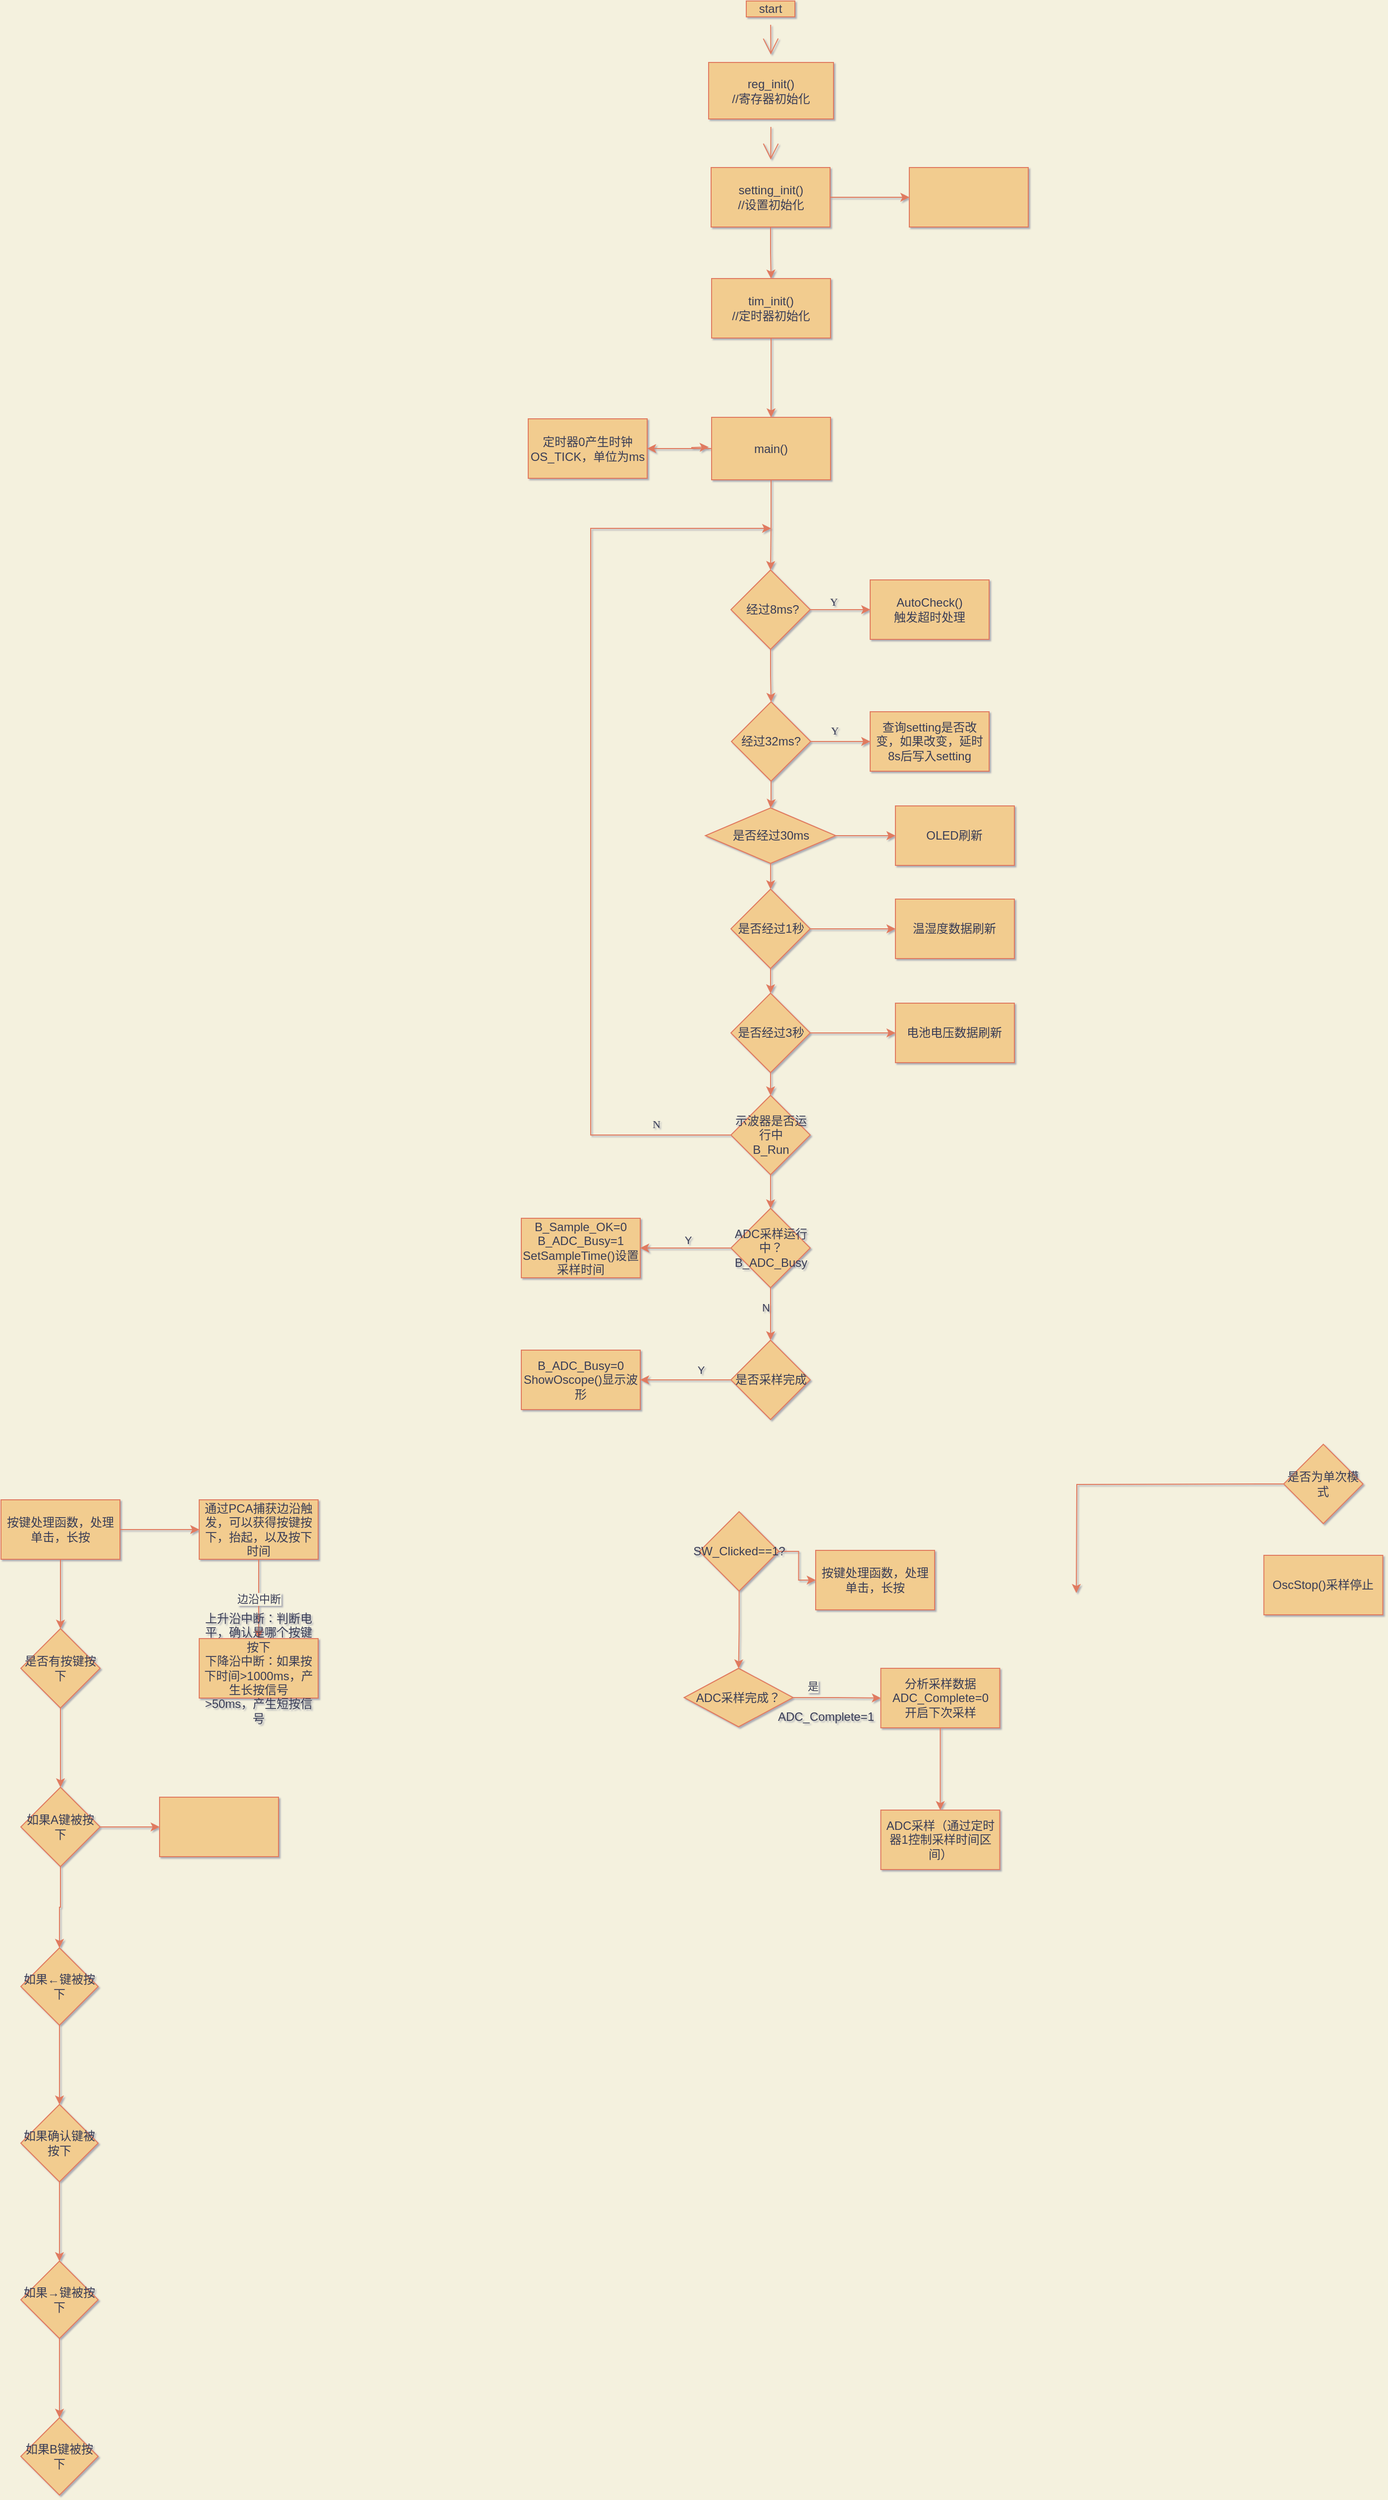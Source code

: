 <mxfile version="20.4.0" type="github">
  <diagram id="BkZl1Ah59tfYVWINneGr" name="第 1 页">
    <mxGraphModel dx="1757" dy="660" grid="1" gridSize="7" guides="1" tooltips="1" connect="1" arrows="1" fold="1" page="0" pageScale="1" pageWidth="827" pageHeight="1169" background="#F4F1DE" math="0" shadow="1">
      <root>
        <mxCell id="0" />
        <mxCell id="1" parent="0" />
        <mxCell id="6f3wX6zAka2Pvszb7TJ2-3" value="" style="edgeStyle=none;curved=1;rounded=0;orthogonalLoop=1;jettySize=auto;html=1;endArrow=open;startSize=14;endSize=14;sourcePerimeterSpacing=8;targetPerimeterSpacing=8;labelBackgroundColor=#F4F1DE;strokeColor=#E07A5F;fontColor=#393C56;" parent="1" source="6f3wX6zAka2Pvszb7TJ2-1" target="6f3wX6zAka2Pvszb7TJ2-2" edge="1">
          <mxGeometry relative="1" as="geometry" />
        </mxCell>
        <mxCell id="6f3wX6zAka2Pvszb7TJ2-1" value="start" style="rounded=0;whiteSpace=wrap;html=1;hachureGap=4;fillColor=#F2CC8F;strokeColor=#E07A5F;fontColor=#393C56;" parent="1" vertex="1">
          <mxGeometry x="206" y="329" width="49" height="16" as="geometry" />
        </mxCell>
        <mxCell id="6f3wX6zAka2Pvszb7TJ2-5" value="" style="edgeStyle=none;curved=1;rounded=0;orthogonalLoop=1;jettySize=auto;html=1;strokeColor=#E07A5F;fontColor=#393C56;endArrow=open;startSize=14;endSize=14;sourcePerimeterSpacing=8;targetPerimeterSpacing=8;fillColor=#F2CC8F;labelBackgroundColor=#F4F1DE;" parent="1" source="6f3wX6zAka2Pvszb7TJ2-2" target="6f3wX6zAka2Pvszb7TJ2-4" edge="1">
          <mxGeometry relative="1" as="geometry" />
        </mxCell>
        <mxCell id="6f3wX6zAka2Pvszb7TJ2-2" value="reg_init()&lt;br&gt;//寄存器初始化" style="html=1;hachureGap=4;fillColor=#F2CC8F;strokeColor=#E07A5F;fontColor=#393C56;labelPosition=center;verticalLabelPosition=middle;align=center;verticalAlign=middle;whiteSpace=wrap;" parent="1" vertex="1">
          <mxGeometry x="168" y="391" width="126" height="57" as="geometry" />
        </mxCell>
        <mxCell id="UHOyfvRLF857A_-6xwos-2" value="" style="edgeStyle=orthogonalEdgeStyle;rounded=0;orthogonalLoop=1;jettySize=auto;html=1;labelBackgroundColor=#F4F1DE;strokeColor=#E07A5F;fontColor=#393C56;" parent="1" source="6f3wX6zAka2Pvszb7TJ2-4" target="UHOyfvRLF857A_-6xwos-1" edge="1">
          <mxGeometry relative="1" as="geometry" />
        </mxCell>
        <mxCell id="ePAYCiFz9OMyFFIcOWC3-16" value="" style="edgeStyle=orthogonalEdgeStyle;rounded=0;orthogonalLoop=1;jettySize=auto;html=1;labelBackgroundColor=#F4F1DE;strokeColor=#E07A5F;fontColor=#393C56;" parent="1" source="6f3wX6zAka2Pvszb7TJ2-4" target="ePAYCiFz9OMyFFIcOWC3-15" edge="1">
          <mxGeometry relative="1" as="geometry" />
        </mxCell>
        <mxCell id="6f3wX6zAka2Pvszb7TJ2-4" value="setting_init()&lt;br&gt;//设置初始化" style="whiteSpace=wrap;html=1;hachureGap=4;strokeColor=#E07A5F;fontColor=#393C56;fillColor=#F2CC8F;" parent="1" vertex="1">
          <mxGeometry x="170.505" y="497" width="120" height="60" as="geometry" />
        </mxCell>
        <mxCell id="UHOyfvRLF857A_-6xwos-4" value="" style="edgeStyle=orthogonalEdgeStyle;rounded=0;orthogonalLoop=1;jettySize=auto;html=1;labelBackgroundColor=#F4F1DE;strokeColor=#E07A5F;fontColor=#393C56;" parent="1" source="UHOyfvRLF857A_-6xwos-1" target="UHOyfvRLF857A_-6xwos-3" edge="1">
          <mxGeometry relative="1" as="geometry" />
        </mxCell>
        <mxCell id="UHOyfvRLF857A_-6xwos-1" value="tim_init()&lt;br&gt;//定时器初始化" style="whiteSpace=wrap;html=1;fillColor=#F2CC8F;strokeColor=#E07A5F;fontColor=#393C56;hachureGap=4;" parent="1" vertex="1">
          <mxGeometry x="171.005" y="609" width="120" height="60" as="geometry" />
        </mxCell>
        <mxCell id="ePAYCiFz9OMyFFIcOWC3-2" value="" style="edgeStyle=orthogonalEdgeStyle;rounded=0;orthogonalLoop=1;jettySize=auto;html=1;labelBackgroundColor=#F4F1DE;strokeColor=#E07A5F;fontColor=#393C56;" parent="1" source="UHOyfvRLF857A_-6xwos-3" target="ePAYCiFz9OMyFFIcOWC3-1" edge="1">
          <mxGeometry relative="1" as="geometry" />
        </mxCell>
        <mxCell id="ePAYCiFz9OMyFFIcOWC3-5" style="edgeStyle=orthogonalEdgeStyle;rounded=0;orthogonalLoop=1;jettySize=auto;html=1;fillColor=#F2CC8F;strokeColor=#E07A5F;labelBackgroundColor=#F4F1DE;fontColor=#393C56;" parent="1" source="UHOyfvRLF857A_-6xwos-3" edge="1">
          <mxGeometry relative="1" as="geometry">
            <mxPoint x="168" y="779" as="targetPoint" />
          </mxGeometry>
        </mxCell>
        <mxCell id="TwIQ8ZYdI352qfS8hWMv-5" style="edgeStyle=orthogonalEdgeStyle;rounded=0;orthogonalLoop=1;jettySize=auto;html=1;labelBackgroundColor=#F4F1DE;strokeColor=#E07A5F;fontColor=#393C56;" parent="1" source="UHOyfvRLF857A_-6xwos-3" target="TwIQ8ZYdI352qfS8hWMv-6" edge="1">
          <mxGeometry relative="1" as="geometry">
            <mxPoint x="231.01" y="882" as="targetPoint" />
          </mxGeometry>
        </mxCell>
        <mxCell id="UHOyfvRLF857A_-6xwos-3" value="main()" style="whiteSpace=wrap;html=1;fillColor=#F2CC8F;strokeColor=#E07A5F;fontColor=#393C56;hachureGap=4;" parent="1" vertex="1">
          <mxGeometry x="171.01" y="749" width="120" height="63" as="geometry" />
        </mxCell>
        <mxCell id="UHOyfvRLF857A_-6xwos-10" value="" style="edgeStyle=orthogonalEdgeStyle;rounded=0;orthogonalLoop=1;jettySize=auto;html=1;labelBackgroundColor=#F4F1DE;strokeColor=#E07A5F;fontColor=#393C56;" parent="1" source="UHOyfvRLF857A_-6xwos-7" target="UHOyfvRLF857A_-6xwos-9" edge="1">
          <mxGeometry relative="1" as="geometry" />
        </mxCell>
        <mxCell id="UHOyfvRLF857A_-6xwos-14" value="是" style="edgeLabel;html=1;align=center;verticalAlign=middle;resizable=0;points=[];labelBackgroundColor=#F4F1DE;fontColor=#393C56;" parent="UHOyfvRLF857A_-6xwos-10" vertex="1" connectable="0">
          <mxGeometry x="0.187" y="2" relative="1" as="geometry">
            <mxPoint x="-33" y="-10" as="offset" />
          </mxGeometry>
        </mxCell>
        <mxCell id="UHOyfvRLF857A_-6xwos-7" value="ADC采样完成？" style="rhombus;whiteSpace=wrap;html=1;fillColor=#F2CC8F;strokeColor=#E07A5F;fontColor=#393C56;hachureGap=4;" parent="1" vertex="1">
          <mxGeometry x="143.25" y="2011" width="109.99" height="59" as="geometry" />
        </mxCell>
        <mxCell id="UHOyfvRLF857A_-6xwos-12" value="" style="edgeStyle=orthogonalEdgeStyle;rounded=0;orthogonalLoop=1;jettySize=auto;html=1;labelBackgroundColor=#F4F1DE;strokeColor=#E07A5F;fontColor=#393C56;" parent="1" source="UHOyfvRLF857A_-6xwos-9" target="UHOyfvRLF857A_-6xwos-11" edge="1">
          <mxGeometry relative="1" as="geometry" />
        </mxCell>
        <mxCell id="UHOyfvRLF857A_-6xwos-9" value="分析采样数据&lt;br&gt;ADC_Complete=0&lt;br&gt;开启下次采样" style="whiteSpace=wrap;html=1;fillColor=#F2CC8F;strokeColor=#E07A5F;fontColor=#393C56;hachureGap=4;" parent="1" vertex="1">
          <mxGeometry x="341.745" y="2011" width="120" height="60" as="geometry" />
        </mxCell>
        <mxCell id="UHOyfvRLF857A_-6xwos-11" value="ADC采样（通过定时器1控制采样时间区间）" style="whiteSpace=wrap;html=1;fillColor=#F2CC8F;strokeColor=#E07A5F;fontColor=#393C56;hachureGap=4;" parent="1" vertex="1">
          <mxGeometry x="341.745" y="2154" width="120" height="60" as="geometry" />
        </mxCell>
        <mxCell id="UHOyfvRLF857A_-6xwos-20" value="" style="edgeStyle=orthogonalEdgeStyle;rounded=0;orthogonalLoop=1;jettySize=auto;html=1;labelBackgroundColor=#F4F1DE;strokeColor=#E07A5F;fontColor=#393C56;" parent="1" source="UHOyfvRLF857A_-6xwos-18" target="UHOyfvRLF857A_-6xwos-19" edge="1">
          <mxGeometry relative="1" as="geometry" />
        </mxCell>
        <mxCell id="0US6c-2p4XbCj-V_sGnL-19" style="edgeStyle=orthogonalEdgeStyle;rounded=0;orthogonalLoop=1;jettySize=auto;html=1;entryX=0.5;entryY=0;entryDx=0;entryDy=0;strokeColor=#E07A5F;fontColor=#393C56;fillColor=#F2CC8F;" edge="1" parent="1" source="UHOyfvRLF857A_-6xwos-18" target="0US6c-2p4XbCj-V_sGnL-15">
          <mxGeometry relative="1" as="geometry" />
        </mxCell>
        <mxCell id="UHOyfvRLF857A_-6xwos-18" value="是否经过30ms" style="rhombus;whiteSpace=wrap;html=1;fillColor=#F2CC8F;strokeColor=#E07A5F;fontColor=#393C56;" parent="1" vertex="1">
          <mxGeometry x="164.75" y="1143" width="131.5" height="56" as="geometry" />
        </mxCell>
        <mxCell id="UHOyfvRLF857A_-6xwos-19" value="OLED刷新" style="whiteSpace=wrap;html=1;fillColor=#F2CC8F;strokeColor=#E07A5F;fontColor=#393C56;" parent="1" vertex="1">
          <mxGeometry x="356.49" y="1141" width="120" height="60" as="geometry" />
        </mxCell>
        <mxCell id="UHOyfvRLF857A_-6xwos-32" value="" style="edgeStyle=orthogonalEdgeStyle;rounded=0;orthogonalLoop=1;jettySize=auto;html=1;labelBackgroundColor=#F4F1DE;strokeColor=#E07A5F;fontColor=#393C56;" parent="1" source="UHOyfvRLF857A_-6xwos-29" target="UHOyfvRLF857A_-6xwos-31" edge="1">
          <mxGeometry relative="1" as="geometry" />
        </mxCell>
        <mxCell id="0US6c-2p4XbCj-V_sGnL-21" style="edgeStyle=orthogonalEdgeStyle;rounded=0;orthogonalLoop=1;jettySize=auto;html=1;entryX=0.5;entryY=0;entryDx=0;entryDy=0;strokeColor=#E07A5F;fontColor=#393C56;fillColor=#F2CC8F;" edge="1" parent="1" source="UHOyfvRLF857A_-6xwos-29" target="TwIQ8ZYdI352qfS8hWMv-13">
          <mxGeometry relative="1" as="geometry" />
        </mxCell>
        <mxCell id="UHOyfvRLF857A_-6xwos-29" value="是否经过3秒" style="rhombus;whiteSpace=wrap;html=1;fillColor=#F2CC8F;strokeColor=#E07A5F;fontColor=#393C56;" parent="1" vertex="1">
          <mxGeometry x="190.5" y="1330" width="80" height="80" as="geometry" />
        </mxCell>
        <mxCell id="UHOyfvRLF857A_-6xwos-31" value="电池电压数据刷新" style="whiteSpace=wrap;html=1;fillColor=#F2CC8F;strokeColor=#E07A5F;fontColor=#393C56;" parent="1" vertex="1">
          <mxGeometry x="356.49" y="1340" width="120" height="60" as="geometry" />
        </mxCell>
        <mxCell id="UHOyfvRLF857A_-6xwos-33" value="ADC_Complete=1" style="text;html=1;align=center;verticalAlign=middle;resizable=0;points=[];autosize=1;strokeColor=none;fillColor=none;fontColor=#393C56;" parent="1" vertex="1">
          <mxGeometry x="226.74" y="2042" width="119" height="35" as="geometry" />
        </mxCell>
        <mxCell id="ePAYCiFz9OMyFFIcOWC3-1" value="定时器0产生时钟OS_TICK，单位为ms" style="whiteSpace=wrap;html=1;fillColor=#F2CC8F;strokeColor=#E07A5F;fontColor=#393C56;hachureGap=4;" parent="1" vertex="1">
          <mxGeometry x="-14.005" y="750.5" width="120" height="60" as="geometry" />
        </mxCell>
        <mxCell id="ePAYCiFz9OMyFFIcOWC3-14" value="" style="edgeStyle=orthogonalEdgeStyle;rounded=0;orthogonalLoop=1;jettySize=auto;html=1;labelBackgroundColor=#F4F1DE;strokeColor=#E07A5F;fontColor=#393C56;" parent="1" source="ePAYCiFz9OMyFFIcOWC3-12" target="ePAYCiFz9OMyFFIcOWC3-13" edge="1">
          <mxGeometry relative="1" as="geometry" />
        </mxCell>
        <mxCell id="TwIQ8ZYdI352qfS8hWMv-3" style="edgeStyle=orthogonalEdgeStyle;rounded=0;orthogonalLoop=1;jettySize=auto;html=1;entryX=0.5;entryY=0;entryDx=0;entryDy=0;labelBackgroundColor=#F4F1DE;strokeColor=#E07A5F;fontColor=#393C56;" parent="1" source="ePAYCiFz9OMyFFIcOWC3-12" target="UHOyfvRLF857A_-6xwos-7" edge="1">
          <mxGeometry relative="1" as="geometry" />
        </mxCell>
        <mxCell id="ePAYCiFz9OMyFFIcOWC3-12" value="SW_Clicked==1?" style="rhombus;whiteSpace=wrap;html=1;fillColor=#F2CC8F;strokeColor=#E07A5F;fontColor=#393C56;" parent="1" vertex="1">
          <mxGeometry x="158.75" y="1853" width="80" height="80" as="geometry" />
        </mxCell>
        <mxCell id="ePAYCiFz9OMyFFIcOWC3-13" value="按键处理函数，处理单击，长按" style="whiteSpace=wrap;html=1;fillColor=#F2CC8F;strokeColor=#E07A5F;fontColor=#393C56;" parent="1" vertex="1">
          <mxGeometry x="276.01" y="1892" width="120" height="60" as="geometry" />
        </mxCell>
        <mxCell id="ePAYCiFz9OMyFFIcOWC3-15" value="" style="whiteSpace=wrap;html=1;fillColor=#F2CC8F;strokeColor=#E07A5F;fontColor=#393C56;hachureGap=4;" parent="1" vertex="1">
          <mxGeometry x="370.505" y="497" width="120" height="60" as="geometry" />
        </mxCell>
        <mxCell id="TwIQ8ZYdI352qfS8hWMv-8" value="" style="edgeStyle=orthogonalEdgeStyle;rounded=0;orthogonalLoop=1;jettySize=auto;html=1;fontFamily=Times New Roman;fontStyle=1;labelBackgroundColor=#F4F1DE;strokeColor=#E07A5F;fontColor=#393C56;" parent="1" source="TwIQ8ZYdI352qfS8hWMv-6" target="TwIQ8ZYdI352qfS8hWMv-7" edge="1">
          <mxGeometry relative="1" as="geometry" />
        </mxCell>
        <mxCell id="0US6c-2p4XbCj-V_sGnL-3" value="Y" style="edgeLabel;html=1;align=center;verticalAlign=bottom;resizable=0;points=[];fontFamily=Times New Roman;labelBackgroundColor=none;labelPosition=center;verticalLabelPosition=top;fontColor=#393C56;" vertex="1" connectable="0" parent="TwIQ8ZYdI352qfS8hWMv-8">
          <mxGeometry x="-0.233" relative="1" as="geometry">
            <mxPoint as="offset" />
          </mxGeometry>
        </mxCell>
        <mxCell id="TwIQ8ZYdI352qfS8hWMv-10" value="" style="edgeStyle=orthogonalEdgeStyle;rounded=0;orthogonalLoop=1;jettySize=auto;html=1;labelBackgroundColor=#F4F1DE;strokeColor=#E07A5F;fontColor=#393C56;" parent="1" source="TwIQ8ZYdI352qfS8hWMv-6" target="TwIQ8ZYdI352qfS8hWMv-9" edge="1">
          <mxGeometry relative="1" as="geometry" />
        </mxCell>
        <mxCell id="TwIQ8ZYdI352qfS8hWMv-6" value="&amp;nbsp;经过8ms?" style="rhombus;whiteSpace=wrap;html=1;fillColor=#F2CC8F;strokeColor=#E07A5F;fontColor=#393C56;" parent="1" vertex="1">
          <mxGeometry x="190.5" y="903" width="80" height="80" as="geometry" />
        </mxCell>
        <mxCell id="TwIQ8ZYdI352qfS8hWMv-7" value="&lt;div&gt;AutoCheck()&lt;/div&gt;&lt;div&gt;触发超时处理&lt;/div&gt;" style="whiteSpace=wrap;html=1;fillColor=#F2CC8F;strokeColor=#E07A5F;fontColor=#393C56;" parent="1" vertex="1">
          <mxGeometry x="331.01" y="913" width="120" height="60" as="geometry" />
        </mxCell>
        <mxCell id="TwIQ8ZYdI352qfS8hWMv-12" value="" style="edgeStyle=orthogonalEdgeStyle;rounded=0;orthogonalLoop=1;jettySize=auto;html=1;labelBackgroundColor=#F4F1DE;strokeColor=#E07A5F;fontColor=#393C56;" parent="1" source="TwIQ8ZYdI352qfS8hWMv-9" target="TwIQ8ZYdI352qfS8hWMv-11" edge="1">
          <mxGeometry relative="1" as="geometry" />
        </mxCell>
        <mxCell id="0US6c-2p4XbCj-V_sGnL-4" value="Y" style="edgeLabel;html=1;align=center;verticalAlign=bottom;resizable=0;points=[];fontFamily=Times New Roman;labelPosition=center;verticalLabelPosition=top;labelBackgroundColor=none;fontColor=#393C56;" vertex="1" connectable="0" parent="TwIQ8ZYdI352qfS8hWMv-12">
          <mxGeometry x="-0.206" y="3" relative="1" as="geometry">
            <mxPoint as="offset" />
          </mxGeometry>
        </mxCell>
        <mxCell id="0US6c-2p4XbCj-V_sGnL-17" style="edgeStyle=orthogonalEdgeStyle;rounded=0;orthogonalLoop=1;jettySize=auto;html=1;entryX=0.5;entryY=0;entryDx=0;entryDy=0;strokeColor=#E07A5F;fontColor=#393C56;fillColor=#F2CC8F;" edge="1" parent="1" source="TwIQ8ZYdI352qfS8hWMv-9" target="UHOyfvRLF857A_-6xwos-18">
          <mxGeometry relative="1" as="geometry" />
        </mxCell>
        <mxCell id="TwIQ8ZYdI352qfS8hWMv-9" value="经过32ms?" style="rhombus;whiteSpace=wrap;html=1;fillColor=#F2CC8F;strokeColor=#E07A5F;fontColor=#393C56;" parent="1" vertex="1">
          <mxGeometry x="191.01" y="1036" width="80" height="80" as="geometry" />
        </mxCell>
        <mxCell id="TwIQ8ZYdI352qfS8hWMv-11" value="查询setting是否改变，如果改变，延时8s后写入setting" style="whiteSpace=wrap;html=1;fillColor=#F2CC8F;strokeColor=#E07A5F;fontColor=#393C56;" parent="1" vertex="1">
          <mxGeometry x="331.01" y="1046" width="120" height="60" as="geometry" />
        </mxCell>
        <mxCell id="TwIQ8ZYdI352qfS8hWMv-16" value="" style="edgeStyle=orthogonalEdgeStyle;rounded=0;orthogonalLoop=1;jettySize=auto;html=1;labelBackgroundColor=#F4F1DE;strokeColor=#E07A5F;fontColor=#393C56;" parent="1" source="TwIQ8ZYdI352qfS8hWMv-13" target="TwIQ8ZYdI352qfS8hWMv-15" edge="1">
          <mxGeometry relative="1" as="geometry" />
        </mxCell>
        <mxCell id="0US6c-2p4XbCj-V_sGnL-5" style="edgeStyle=orthogonalEdgeStyle;rounded=0;orthogonalLoop=1;jettySize=auto;html=1;fontFamily=Times New Roman;labelBackgroundColor=#F4F1DE;strokeColor=#E07A5F;fontColor=#393C56;" edge="1" parent="1" source="TwIQ8ZYdI352qfS8hWMv-13">
          <mxGeometry relative="1" as="geometry">
            <mxPoint x="231" y="861" as="targetPoint" />
            <Array as="points">
              <mxPoint x="49" y="1473" />
              <mxPoint x="49" y="861" />
            </Array>
          </mxGeometry>
        </mxCell>
        <mxCell id="0US6c-2p4XbCj-V_sGnL-6" value="N" style="edgeLabel;html=1;align=center;verticalAlign=bottom;resizable=0;points=[];fontFamily=Times New Roman;labelPosition=center;verticalLabelPosition=top;labelBackgroundColor=none;fontColor=#393C56;" vertex="1" connectable="0" parent="0US6c-2p4XbCj-V_sGnL-5">
          <mxGeometry x="-0.837" y="-3" relative="1" as="geometry">
            <mxPoint as="offset" />
          </mxGeometry>
        </mxCell>
        <mxCell id="TwIQ8ZYdI352qfS8hWMv-13" value="&lt;div&gt;示波器是否运行中&lt;/div&gt;&lt;div&gt;B_Run&lt;/div&gt;" style="rhombus;whiteSpace=wrap;html=1;fillColor=#F2CC8F;strokeColor=#E07A5F;fontColor=#393C56;" parent="1" vertex="1">
          <mxGeometry x="190.5" y="1433" width="80" height="80" as="geometry" />
        </mxCell>
        <mxCell id="TwIQ8ZYdI352qfS8hWMv-18" value="" style="edgeStyle=orthogonalEdgeStyle;rounded=0;orthogonalLoop=1;jettySize=auto;html=1;labelBackgroundColor=#F4F1DE;strokeColor=#E07A5F;fontColor=#393C56;" parent="1" source="TwIQ8ZYdI352qfS8hWMv-15" target="TwIQ8ZYdI352qfS8hWMv-17" edge="1">
          <mxGeometry relative="1" as="geometry">
            <Array as="points">
              <mxPoint x="140" y="1587" />
              <mxPoint x="140" y="1587" />
            </Array>
          </mxGeometry>
        </mxCell>
        <mxCell id="0US6c-2p4XbCj-V_sGnL-7" value="Y" style="edgeLabel;html=1;align=center;verticalAlign=bottom;resizable=0;points=[];fontColor=#393C56;labelPosition=center;verticalLabelPosition=top;labelBackgroundColor=none;" vertex="1" connectable="0" parent="TwIQ8ZYdI352qfS8hWMv-18">
          <mxGeometry x="-0.241" relative="1" as="geometry">
            <mxPoint x="-9" as="offset" />
          </mxGeometry>
        </mxCell>
        <mxCell id="lcdHQG1R-LOQCLIEp8kP-1" style="edgeStyle=orthogonalEdgeStyle;rounded=0;orthogonalLoop=1;jettySize=auto;html=1;labelBackgroundColor=#F4F1DE;strokeColor=#E07A5F;fontColor=#393C56;" parent="1" source="TwIQ8ZYdI352qfS8hWMv-15" target="lcdHQG1R-LOQCLIEp8kP-2" edge="1">
          <mxGeometry relative="1" as="geometry">
            <mxPoint x="483" y="1729" as="targetPoint" />
          </mxGeometry>
        </mxCell>
        <mxCell id="0US6c-2p4XbCj-V_sGnL-8" value="N" style="edgeLabel;html=1;align=right;verticalAlign=middle;resizable=0;points=[];fontColor=#393C56;labelPosition=left;verticalLabelPosition=middle;labelBackgroundColor=none;" vertex="1" connectable="0" parent="lcdHQG1R-LOQCLIEp8kP-1">
          <mxGeometry x="-0.27" relative="1" as="geometry">
            <mxPoint as="offset" />
          </mxGeometry>
        </mxCell>
        <mxCell id="TwIQ8ZYdI352qfS8hWMv-15" value="&lt;div&gt;ADC采样运行中？&lt;/div&gt;&lt;div&gt;B_ADC_Busy&lt;/div&gt;" style="rhombus;whiteSpace=wrap;html=1;fillColor=#F2CC8F;strokeColor=#E07A5F;fontColor=#393C56;" parent="1" vertex="1">
          <mxGeometry x="190.5" y="1547" width="80" height="80" as="geometry" />
        </mxCell>
        <mxCell id="TwIQ8ZYdI352qfS8hWMv-17" value="&lt;div&gt;B_Sample_OK=0&lt;/div&gt;&lt;div&gt;B_ADC_Busy=1&lt;/div&gt;&lt;div&gt;SetSampleTime()设置采样时间&lt;/div&gt;&lt;div&gt;&lt;/div&gt;&lt;div&gt;&lt;/div&gt;" style="whiteSpace=wrap;html=1;fillColor=#F2CC8F;strokeColor=#E07A5F;fontColor=#393C56;" parent="1" vertex="1">
          <mxGeometry x="-21" y="1557" width="120" height="60" as="geometry" />
        </mxCell>
        <mxCell id="0US6c-2p4XbCj-V_sGnL-9" style="edgeStyle=orthogonalEdgeStyle;rounded=0;orthogonalLoop=1;jettySize=auto;html=1;entryX=1;entryY=0.5;entryDx=0;entryDy=0;strokeColor=#E07A5F;fontColor=#393C56;fillColor=#F2CC8F;labelPosition=center;verticalLabelPosition=top;align=center;verticalAlign=bottom;" edge="1" parent="1" source="lcdHQG1R-LOQCLIEp8kP-2" target="lcdHQG1R-LOQCLIEp8kP-3">
          <mxGeometry relative="1" as="geometry">
            <Array as="points">
              <mxPoint x="133" y="1720" />
              <mxPoint x="133" y="1720" />
            </Array>
          </mxGeometry>
        </mxCell>
        <mxCell id="0US6c-2p4XbCj-V_sGnL-10" value="Y" style="edgeLabel;html=1;align=center;verticalAlign=bottom;resizable=0;points=[];fontColor=#393C56;labelPosition=center;verticalLabelPosition=top;labelBackgroundColor=none;" vertex="1" connectable="0" parent="0US6c-2p4XbCj-V_sGnL-9">
          <mxGeometry x="-0.331" y="-2" relative="1" as="geometry">
            <mxPoint as="offset" />
          </mxGeometry>
        </mxCell>
        <mxCell id="lcdHQG1R-LOQCLIEp8kP-2" value="是否采样完成" style="rhombus;whiteSpace=wrap;html=1;fillColor=#F2CC8F;strokeColor=#E07A5F;fontColor=#393C56;" parent="1" vertex="1">
          <mxGeometry x="190.5" y="1680" width="80" height="80" as="geometry" />
        </mxCell>
        <mxCell id="lcdHQG1R-LOQCLIEp8kP-3" value="&lt;div&gt;B_ADC_Busy=0&lt;/div&gt;&lt;div&gt;ShowOscope()显示波形&lt;/div&gt;" style="whiteSpace=wrap;html=1;fillColor=#F2CC8F;strokeColor=#E07A5F;fontColor=#393C56;" parent="1" vertex="1">
          <mxGeometry x="-21" y="1690" width="120" height="60" as="geometry" />
        </mxCell>
        <mxCell id="lcdHQG1R-LOQCLIEp8kP-10" value="" style="edgeStyle=orthogonalEdgeStyle;rounded=0;orthogonalLoop=1;jettySize=auto;html=1;labelBackgroundColor=#F4F1DE;strokeColor=#E07A5F;fontColor=#393C56;" parent="1" target="lcdHQG1R-LOQCLIEp8kP-9" edge="1">
          <mxGeometry relative="1" as="geometry">
            <mxPoint x="448" y="1783" as="sourcePoint" />
          </mxGeometry>
        </mxCell>
        <mxCell id="lcdHQG1R-LOQCLIEp8kP-17" value="" style="edgeStyle=orthogonalEdgeStyle;rounded=0;orthogonalLoop=1;jettySize=auto;html=1;labelBackgroundColor=#F4F1DE;strokeColor=#E07A5F;fontColor=#393C56;" parent="1" source="lcdHQG1R-LOQCLIEp8kP-15" target="lcdHQG1R-LOQCLIEp8kP-16" edge="1">
          <mxGeometry relative="1" as="geometry" />
        </mxCell>
        <mxCell id="lcdHQG1R-LOQCLIEp8kP-19" value="" style="edgeStyle=orthogonalEdgeStyle;rounded=0;orthogonalLoop=1;jettySize=auto;html=1;labelBackgroundColor=#F4F1DE;strokeColor=#E07A5F;fontColor=#393C56;" parent="1" source="lcdHQG1R-LOQCLIEp8kP-15" target="lcdHQG1R-LOQCLIEp8kP-18" edge="1">
          <mxGeometry relative="1" as="geometry" />
        </mxCell>
        <mxCell id="lcdHQG1R-LOQCLIEp8kP-15" value="按键处理函数，处理单击，长按" style="whiteSpace=wrap;html=1;fillColor=#F2CC8F;strokeColor=#E07A5F;fontColor=#393C56;" parent="1" vertex="1">
          <mxGeometry x="-546" y="1841" width="120" height="60" as="geometry" />
        </mxCell>
        <mxCell id="lcdHQG1R-LOQCLIEp8kP-24" value="" style="edgeStyle=orthogonalEdgeStyle;rounded=0;orthogonalLoop=1;jettySize=auto;html=1;labelBackgroundColor=#F4F1DE;strokeColor=#E07A5F;fontColor=#393C56;" parent="1" source="lcdHQG1R-LOQCLIEp8kP-16" target="lcdHQG1R-LOQCLIEp8kP-23" edge="1">
          <mxGeometry relative="1" as="geometry" />
        </mxCell>
        <mxCell id="lcdHQG1R-LOQCLIEp8kP-16" value="是否有按键按下" style="rhombus;whiteSpace=wrap;html=1;fillColor=#F2CC8F;strokeColor=#E07A5F;fontColor=#393C56;" parent="1" vertex="1">
          <mxGeometry x="-526" y="1971" width="80" height="80" as="geometry" />
        </mxCell>
        <mxCell id="lcdHQG1R-LOQCLIEp8kP-21" value="&lt;div&gt;边沿中断&lt;/div&gt;" style="edgeStyle=orthogonalEdgeStyle;rounded=0;orthogonalLoop=1;jettySize=auto;html=1;labelBackgroundColor=#F4F1DE;strokeColor=#E07A5F;fontColor=#393C56;" parent="1" source="lcdHQG1R-LOQCLIEp8kP-18" target="lcdHQG1R-LOQCLIEp8kP-20" edge="1">
          <mxGeometry relative="1" as="geometry" />
        </mxCell>
        <mxCell id="lcdHQG1R-LOQCLIEp8kP-18" value="通过PCA捕获边沿触发，可以获得按键按下，抬起，以及按下时间" style="whiteSpace=wrap;html=1;fillColor=#F2CC8F;strokeColor=#E07A5F;fontColor=#393C56;" parent="1" vertex="1">
          <mxGeometry x="-346" y="1841" width="120" height="60" as="geometry" />
        </mxCell>
        <mxCell id="lcdHQG1R-LOQCLIEp8kP-20" value="&lt;div&gt;上升沿中断：判断电平，确认是哪个按键按下&lt;/div&gt;&lt;div&gt;下降沿中断：如果按下时间&amp;gt;1000ms，产生长按信号&lt;/div&gt;&lt;div&gt;&amp;gt;50ms，产生短按信号&lt;/div&gt;" style="whiteSpace=wrap;html=1;fillColor=#F2CC8F;strokeColor=#E07A5F;fontColor=#393C56;" parent="1" vertex="1">
          <mxGeometry x="-346" y="1981" width="120" height="60" as="geometry" />
        </mxCell>
        <mxCell id="lcdHQG1R-LOQCLIEp8kP-26" value="" style="edgeStyle=orthogonalEdgeStyle;rounded=0;orthogonalLoop=1;jettySize=auto;html=1;labelBackgroundColor=#F4F1DE;strokeColor=#E07A5F;fontColor=#393C56;" parent="1" source="lcdHQG1R-LOQCLIEp8kP-23" target="lcdHQG1R-LOQCLIEp8kP-25" edge="1">
          <mxGeometry relative="1" as="geometry" />
        </mxCell>
        <mxCell id="lcdHQG1R-LOQCLIEp8kP-28" value="" style="edgeStyle=orthogonalEdgeStyle;rounded=0;orthogonalLoop=1;jettySize=auto;html=1;labelBackgroundColor=#F4F1DE;strokeColor=#E07A5F;fontColor=#393C56;" parent="1" source="lcdHQG1R-LOQCLIEp8kP-23" target="lcdHQG1R-LOQCLIEp8kP-27" edge="1">
          <mxGeometry relative="1" as="geometry" />
        </mxCell>
        <mxCell id="lcdHQG1R-LOQCLIEp8kP-23" value="如果A键被按下" style="rhombus;whiteSpace=wrap;html=1;fillColor=#F2CC8F;strokeColor=#E07A5F;fontColor=#393C56;" parent="1" vertex="1">
          <mxGeometry x="-526" y="2131" width="80" height="80" as="geometry" />
        </mxCell>
        <mxCell id="lcdHQG1R-LOQCLIEp8kP-25" value="" style="whiteSpace=wrap;html=1;fillColor=#F2CC8F;strokeColor=#E07A5F;fontColor=#393C56;" parent="1" vertex="1">
          <mxGeometry x="-386" y="2141" width="120" height="60" as="geometry" />
        </mxCell>
        <mxCell id="lcdHQG1R-LOQCLIEp8kP-30" value="" style="edgeStyle=orthogonalEdgeStyle;rounded=0;orthogonalLoop=1;jettySize=auto;html=1;labelBackgroundColor=#F4F1DE;strokeColor=#E07A5F;fontColor=#393C56;" parent="1" source="lcdHQG1R-LOQCLIEp8kP-27" target="lcdHQG1R-LOQCLIEp8kP-29" edge="1">
          <mxGeometry relative="1" as="geometry" />
        </mxCell>
        <mxCell id="lcdHQG1R-LOQCLIEp8kP-27" value="如果←键被按下" style="rhombus;whiteSpace=wrap;html=1;fillColor=#F2CC8F;strokeColor=#E07A5F;fontColor=#393C56;" parent="1" vertex="1">
          <mxGeometry x="-526" y="2293" width="78" height="78" as="geometry" />
        </mxCell>
        <mxCell id="lcdHQG1R-LOQCLIEp8kP-32" value="" style="edgeStyle=orthogonalEdgeStyle;rounded=0;orthogonalLoop=1;jettySize=auto;html=1;labelBackgroundColor=#F4F1DE;strokeColor=#E07A5F;fontColor=#393C56;" parent="1" source="lcdHQG1R-LOQCLIEp8kP-29" target="lcdHQG1R-LOQCLIEp8kP-31" edge="1">
          <mxGeometry relative="1" as="geometry" />
        </mxCell>
        <mxCell id="lcdHQG1R-LOQCLIEp8kP-29" value="如果确认键被按下" style="rhombus;whiteSpace=wrap;html=1;fillColor=#F2CC8F;strokeColor=#E07A5F;fontColor=#393C56;" parent="1" vertex="1">
          <mxGeometry x="-526" y="2451" width="78" height="78" as="geometry" />
        </mxCell>
        <mxCell id="lcdHQG1R-LOQCLIEp8kP-34" value="" style="edgeStyle=orthogonalEdgeStyle;rounded=0;orthogonalLoop=1;jettySize=auto;html=1;labelBackgroundColor=#F4F1DE;strokeColor=#E07A5F;fontColor=#393C56;" parent="1" source="lcdHQG1R-LOQCLIEp8kP-31" target="lcdHQG1R-LOQCLIEp8kP-33" edge="1">
          <mxGeometry relative="1" as="geometry" />
        </mxCell>
        <mxCell id="lcdHQG1R-LOQCLIEp8kP-31" value="如果→键被按下" style="rhombus;whiteSpace=wrap;html=1;fillColor=#F2CC8F;strokeColor=#E07A5F;fontColor=#393C56;" parent="1" vertex="1">
          <mxGeometry x="-526" y="2609" width="78" height="78" as="geometry" />
        </mxCell>
        <mxCell id="lcdHQG1R-LOQCLIEp8kP-33" value="如果B键被按下" style="rhombus;whiteSpace=wrap;html=1;fillColor=#F2CC8F;strokeColor=#E07A5F;fontColor=#393C56;" parent="1" vertex="1">
          <mxGeometry x="-526" y="2767" width="78" height="78" as="geometry" />
        </mxCell>
        <mxCell id="0US6c-2p4XbCj-V_sGnL-14" value="" style="edgeStyle=orthogonalEdgeStyle;rounded=0;orthogonalLoop=1;jettySize=auto;html=1;labelBackgroundColor=#F4F1DE;strokeColor=#E07A5F;fontColor=#393C56;" edge="1" parent="1" source="0US6c-2p4XbCj-V_sGnL-15" target="0US6c-2p4XbCj-V_sGnL-16">
          <mxGeometry relative="1" as="geometry" />
        </mxCell>
        <mxCell id="0US6c-2p4XbCj-V_sGnL-20" style="edgeStyle=orthogonalEdgeStyle;rounded=0;orthogonalLoop=1;jettySize=auto;html=1;entryX=0.5;entryY=0;entryDx=0;entryDy=0;strokeColor=#E07A5F;fontColor=#393C56;fillColor=#F2CC8F;" edge="1" parent="1" source="0US6c-2p4XbCj-V_sGnL-15" target="UHOyfvRLF857A_-6xwos-29">
          <mxGeometry relative="1" as="geometry" />
        </mxCell>
        <mxCell id="0US6c-2p4XbCj-V_sGnL-15" value="是否经过1秒" style="rhombus;whiteSpace=wrap;html=1;fillColor=#F2CC8F;strokeColor=#E07A5F;fontColor=#393C56;" vertex="1" parent="1">
          <mxGeometry x="190.5" y="1225" width="80" height="80" as="geometry" />
        </mxCell>
        <mxCell id="0US6c-2p4XbCj-V_sGnL-16" value="温湿度数据刷新" style="whiteSpace=wrap;html=1;fillColor=#F2CC8F;strokeColor=#E07A5F;fontColor=#393C56;" vertex="1" parent="1">
          <mxGeometry x="356.49" y="1235" width="120" height="60" as="geometry" />
        </mxCell>
        <mxCell id="0US6c-2p4XbCj-V_sGnL-23" value="是否为单次模式" style="rhombus;whiteSpace=wrap;html=1;fillColor=#F2CC8F;strokeColor=#E07A5F;fontColor=#393C56;" vertex="1" parent="1">
          <mxGeometry x="748.25" y="1785" width="80" height="80" as="geometry" />
        </mxCell>
        <mxCell id="0US6c-2p4XbCj-V_sGnL-24" value="OscStop()采样停止" style="whiteSpace=wrap;html=1;fillColor=#F2CC8F;strokeColor=#E07A5F;fontColor=#393C56;" vertex="1" parent="1">
          <mxGeometry x="728.25" y="1897" width="120" height="60" as="geometry" />
        </mxCell>
        <mxCell id="0US6c-2p4XbCj-V_sGnL-25" style="edgeStyle=orthogonalEdgeStyle;rounded=0;orthogonalLoop=1;jettySize=auto;html=1;entryX=0.5;entryY=0;entryDx=0;entryDy=0;labelBackgroundColor=#F4F1DE;strokeColor=#E07A5F;fontColor=#393C56;" edge="1" parent="1">
          <mxGeometry relative="1" as="geometry">
            <mxPoint x="748.25" y="1825" as="sourcePoint" />
            <mxPoint x="539.0" y="1935" as="targetPoint" />
          </mxGeometry>
        </mxCell>
      </root>
    </mxGraphModel>
  </diagram>
</mxfile>
